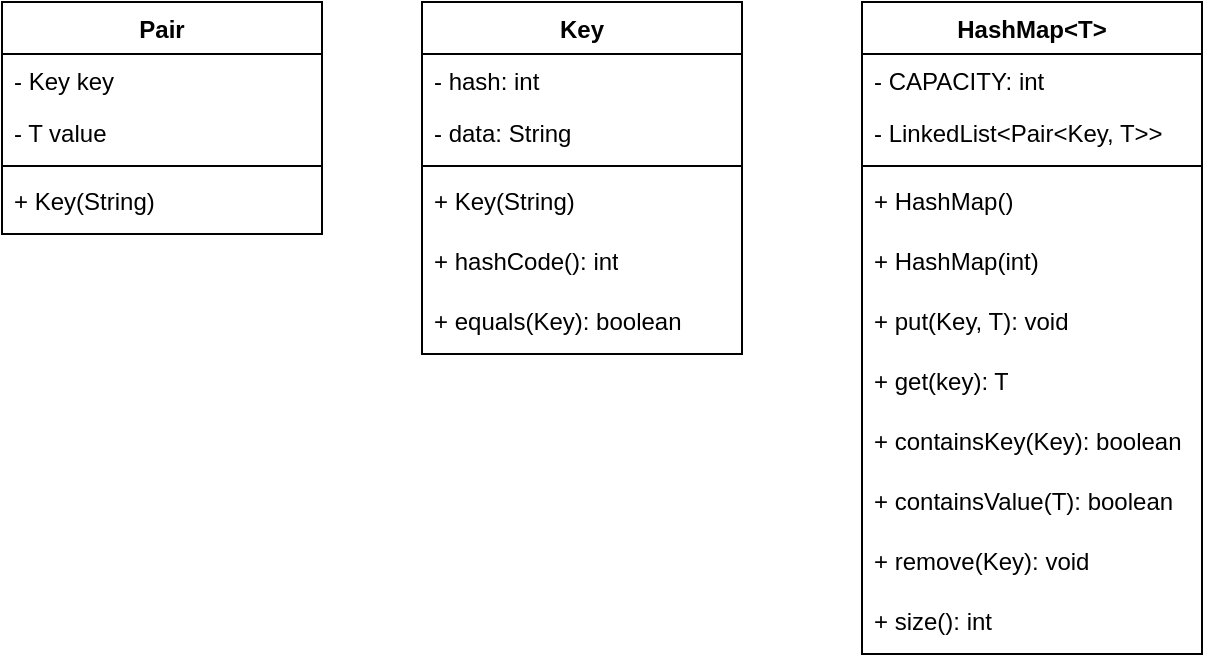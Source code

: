 <mxfile version="26.2.7">
  <diagram id="C5RBs43oDa-KdzZeNtuy" name="Page-1">
    <mxGraphModel dx="569" dy="554" grid="1" gridSize="10" guides="1" tooltips="1" connect="1" arrows="1" fold="1" page="1" pageScale="1" pageWidth="827" pageHeight="1169" math="0" shadow="0">
      <root>
        <mxCell id="WIyWlLk6GJQsqaUBKTNV-0" />
        <mxCell id="WIyWlLk6GJQsqaUBKTNV-1" parent="WIyWlLk6GJQsqaUBKTNV-0" />
        <mxCell id="nDVzNxhmzhJFuTcslG1F-0" value="&lt;div&gt;Key&lt;/div&gt;&lt;div&gt;&lt;br&gt;&lt;/div&gt;&lt;div&gt;&lt;br&gt;&lt;/div&gt;&lt;div&gt;&lt;br&gt;&lt;/div&gt;&lt;div&gt;&lt;br&gt;&lt;/div&gt;&lt;div&gt;&lt;br&gt;&lt;/div&gt;" style="swimlane;fontStyle=1;align=center;verticalAlign=top;childLayout=stackLayout;horizontal=1;startSize=26;horizontalStack=0;resizeParent=1;resizeParentMax=0;resizeLast=0;collapsible=1;marginBottom=0;whiteSpace=wrap;html=1;" vertex="1" parent="WIyWlLk6GJQsqaUBKTNV-1">
          <mxGeometry x="300" y="70" width="160" height="176" as="geometry" />
        </mxCell>
        <mxCell id="nDVzNxhmzhJFuTcslG1F-1" value="- hash: int" style="text;strokeColor=none;fillColor=none;align=left;verticalAlign=top;spacingLeft=4;spacingRight=4;overflow=hidden;rotatable=0;points=[[0,0.5],[1,0.5]];portConstraint=eastwest;whiteSpace=wrap;html=1;" vertex="1" parent="nDVzNxhmzhJFuTcslG1F-0">
          <mxGeometry y="26" width="160" height="26" as="geometry" />
        </mxCell>
        <mxCell id="nDVzNxhmzhJFuTcslG1F-5" value="- data: String" style="text;strokeColor=none;fillColor=none;align=left;verticalAlign=top;spacingLeft=4;spacingRight=4;overflow=hidden;rotatable=0;points=[[0,0.5],[1,0.5]];portConstraint=eastwest;whiteSpace=wrap;html=1;" vertex="1" parent="nDVzNxhmzhJFuTcslG1F-0">
          <mxGeometry y="52" width="160" height="26" as="geometry" />
        </mxCell>
        <mxCell id="nDVzNxhmzhJFuTcslG1F-2" value="" style="line;strokeWidth=1;fillColor=none;align=left;verticalAlign=middle;spacingTop=-1;spacingLeft=3;spacingRight=3;rotatable=0;labelPosition=right;points=[];portConstraint=eastwest;strokeColor=inherit;" vertex="1" parent="nDVzNxhmzhJFuTcslG1F-0">
          <mxGeometry y="78" width="160" height="8" as="geometry" />
        </mxCell>
        <mxCell id="nDVzNxhmzhJFuTcslG1F-3" value="&lt;div&gt;+ Key(String)&lt;br&gt;&lt;/div&gt;" style="text;strokeColor=none;fillColor=none;align=left;verticalAlign=top;spacingLeft=4;spacingRight=4;overflow=hidden;rotatable=0;points=[[0,0.5],[1,0.5]];portConstraint=eastwest;whiteSpace=wrap;html=1;" vertex="1" parent="nDVzNxhmzhJFuTcslG1F-0">
          <mxGeometry y="86" width="160" height="30" as="geometry" />
        </mxCell>
        <mxCell id="nDVzNxhmzhJFuTcslG1F-4" value="+ hashCode(): int" style="text;strokeColor=none;fillColor=none;align=left;verticalAlign=top;spacingLeft=4;spacingRight=4;overflow=hidden;rotatable=0;points=[[0,0.5],[1,0.5]];portConstraint=eastwest;whiteSpace=wrap;html=1;" vertex="1" parent="nDVzNxhmzhJFuTcslG1F-0">
          <mxGeometry y="116" width="160" height="30" as="geometry" />
        </mxCell>
        <mxCell id="nDVzNxhmzhJFuTcslG1F-6" value="+ equals(Key): boolean" style="text;strokeColor=none;fillColor=none;align=left;verticalAlign=top;spacingLeft=4;spacingRight=4;overflow=hidden;rotatable=0;points=[[0,0.5],[1,0.5]];portConstraint=eastwest;whiteSpace=wrap;html=1;" vertex="1" parent="nDVzNxhmzhJFuTcslG1F-0">
          <mxGeometry y="146" width="160" height="30" as="geometry" />
        </mxCell>
        <mxCell id="nDVzNxhmzhJFuTcslG1F-13" value="HashMap&amp;lt;T&amp;gt;" style="swimlane;fontStyle=1;align=center;verticalAlign=top;childLayout=stackLayout;horizontal=1;startSize=26;horizontalStack=0;resizeParent=1;resizeParentMax=0;resizeLast=0;collapsible=1;marginBottom=0;whiteSpace=wrap;html=1;" vertex="1" parent="WIyWlLk6GJQsqaUBKTNV-1">
          <mxGeometry x="520" y="70" width="170" height="326" as="geometry" />
        </mxCell>
        <mxCell id="nDVzNxhmzhJFuTcslG1F-14" value="- CAPACITY: int" style="text;strokeColor=none;fillColor=none;align=left;verticalAlign=top;spacingLeft=4;spacingRight=4;overflow=hidden;rotatable=0;points=[[0,0.5],[1,0.5]];portConstraint=eastwest;whiteSpace=wrap;html=1;" vertex="1" parent="nDVzNxhmzhJFuTcslG1F-13">
          <mxGeometry y="26" width="170" height="26" as="geometry" />
        </mxCell>
        <mxCell id="nDVzNxhmzhJFuTcslG1F-15" value="- LinkedList&amp;lt;Pair&amp;lt;Key, T&amp;gt;&amp;gt;" style="text;strokeColor=none;fillColor=none;align=left;verticalAlign=top;spacingLeft=4;spacingRight=4;overflow=hidden;rotatable=0;points=[[0,0.5],[1,0.5]];portConstraint=eastwest;whiteSpace=wrap;html=1;" vertex="1" parent="nDVzNxhmzhJFuTcslG1F-13">
          <mxGeometry y="52" width="170" height="26" as="geometry" />
        </mxCell>
        <mxCell id="nDVzNxhmzhJFuTcslG1F-16" value="" style="line;strokeWidth=1;fillColor=none;align=left;verticalAlign=middle;spacingTop=-1;spacingLeft=3;spacingRight=3;rotatable=0;labelPosition=right;points=[];portConstraint=eastwest;strokeColor=inherit;" vertex="1" parent="nDVzNxhmzhJFuTcslG1F-13">
          <mxGeometry y="78" width="170" height="8" as="geometry" />
        </mxCell>
        <mxCell id="nDVzNxhmzhJFuTcslG1F-17" value="+ HashMap()" style="text;strokeColor=none;fillColor=none;align=left;verticalAlign=top;spacingLeft=4;spacingRight=4;overflow=hidden;rotatable=0;points=[[0,0.5],[1,0.5]];portConstraint=eastwest;whiteSpace=wrap;html=1;" vertex="1" parent="nDVzNxhmzhJFuTcslG1F-13">
          <mxGeometry y="86" width="170" height="30" as="geometry" />
        </mxCell>
        <mxCell id="nDVzNxhmzhJFuTcslG1F-18" value="+ HashMap(int)" style="text;strokeColor=none;fillColor=none;align=left;verticalAlign=top;spacingLeft=4;spacingRight=4;overflow=hidden;rotatable=0;points=[[0,0.5],[1,0.5]];portConstraint=eastwest;whiteSpace=wrap;html=1;" vertex="1" parent="nDVzNxhmzhJFuTcslG1F-13">
          <mxGeometry y="116" width="170" height="30" as="geometry" />
        </mxCell>
        <mxCell id="nDVzNxhmzhJFuTcslG1F-19" value="&lt;div&gt;+ put(Key, T): void&lt;/div&gt;" style="text;strokeColor=none;fillColor=none;align=left;verticalAlign=top;spacingLeft=4;spacingRight=4;overflow=hidden;rotatable=0;points=[[0,0.5],[1,0.5]];portConstraint=eastwest;whiteSpace=wrap;html=1;" vertex="1" parent="nDVzNxhmzhJFuTcslG1F-13">
          <mxGeometry y="146" width="170" height="30" as="geometry" />
        </mxCell>
        <mxCell id="nDVzNxhmzhJFuTcslG1F-20" value="+ get(key): T" style="text;strokeColor=none;fillColor=none;align=left;verticalAlign=top;spacingLeft=4;spacingRight=4;overflow=hidden;rotatable=0;points=[[0,0.5],[1,0.5]];portConstraint=eastwest;whiteSpace=wrap;html=1;" vertex="1" parent="nDVzNxhmzhJFuTcslG1F-13">
          <mxGeometry y="176" width="170" height="30" as="geometry" />
        </mxCell>
        <mxCell id="nDVzNxhmzhJFuTcslG1F-21" value="+ containsKey(Key): boolean" style="text;strokeColor=none;fillColor=none;align=left;verticalAlign=top;spacingLeft=4;spacingRight=4;overflow=hidden;rotatable=0;points=[[0,0.5],[1,0.5]];portConstraint=eastwest;whiteSpace=wrap;html=1;" vertex="1" parent="nDVzNxhmzhJFuTcslG1F-13">
          <mxGeometry y="206" width="170" height="30" as="geometry" />
        </mxCell>
        <mxCell id="nDVzNxhmzhJFuTcslG1F-24" value="+ containsValue(T): boolean" style="text;strokeColor=none;fillColor=none;align=left;verticalAlign=top;spacingLeft=4;spacingRight=4;overflow=hidden;rotatable=0;points=[[0,0.5],[1,0.5]];portConstraint=eastwest;whiteSpace=wrap;html=1;" vertex="1" parent="nDVzNxhmzhJFuTcslG1F-13">
          <mxGeometry y="236" width="170" height="30" as="geometry" />
        </mxCell>
        <mxCell id="nDVzNxhmzhJFuTcslG1F-25" value="+ remove(Key): void" style="text;strokeColor=none;fillColor=none;align=left;verticalAlign=top;spacingLeft=4;spacingRight=4;overflow=hidden;rotatable=0;points=[[0,0.5],[1,0.5]];portConstraint=eastwest;whiteSpace=wrap;html=1;" vertex="1" parent="nDVzNxhmzhJFuTcslG1F-13">
          <mxGeometry y="266" width="170" height="30" as="geometry" />
        </mxCell>
        <mxCell id="nDVzNxhmzhJFuTcslG1F-26" value="+ size(): int" style="text;strokeColor=none;fillColor=none;align=left;verticalAlign=top;spacingLeft=4;spacingRight=4;overflow=hidden;rotatable=0;points=[[0,0.5],[1,0.5]];portConstraint=eastwest;whiteSpace=wrap;html=1;" vertex="1" parent="nDVzNxhmzhJFuTcslG1F-13">
          <mxGeometry y="296" width="170" height="30" as="geometry" />
        </mxCell>
        <mxCell id="nDVzNxhmzhJFuTcslG1F-28" value="Pair" style="swimlane;fontStyle=1;align=center;verticalAlign=top;childLayout=stackLayout;horizontal=1;startSize=26;horizontalStack=0;resizeParent=1;resizeParentMax=0;resizeLast=0;collapsible=1;marginBottom=0;whiteSpace=wrap;html=1;" vertex="1" parent="WIyWlLk6GJQsqaUBKTNV-1">
          <mxGeometry x="90" y="70" width="160" height="116" as="geometry" />
        </mxCell>
        <mxCell id="nDVzNxhmzhJFuTcslG1F-29" value="- Key key" style="text;strokeColor=none;fillColor=none;align=left;verticalAlign=top;spacingLeft=4;spacingRight=4;overflow=hidden;rotatable=0;points=[[0,0.5],[1,0.5]];portConstraint=eastwest;whiteSpace=wrap;html=1;" vertex="1" parent="nDVzNxhmzhJFuTcslG1F-28">
          <mxGeometry y="26" width="160" height="26" as="geometry" />
        </mxCell>
        <mxCell id="nDVzNxhmzhJFuTcslG1F-30" value="- T value" style="text;strokeColor=none;fillColor=none;align=left;verticalAlign=top;spacingLeft=4;spacingRight=4;overflow=hidden;rotatable=0;points=[[0,0.5],[1,0.5]];portConstraint=eastwest;whiteSpace=wrap;html=1;" vertex="1" parent="nDVzNxhmzhJFuTcslG1F-28">
          <mxGeometry y="52" width="160" height="26" as="geometry" />
        </mxCell>
        <mxCell id="nDVzNxhmzhJFuTcslG1F-31" value="" style="line;strokeWidth=1;fillColor=none;align=left;verticalAlign=middle;spacingTop=-1;spacingLeft=3;spacingRight=3;rotatable=0;labelPosition=right;points=[];portConstraint=eastwest;strokeColor=inherit;" vertex="1" parent="nDVzNxhmzhJFuTcslG1F-28">
          <mxGeometry y="78" width="160" height="8" as="geometry" />
        </mxCell>
        <mxCell id="nDVzNxhmzhJFuTcslG1F-32" value="&lt;div&gt;+ Key(String)&lt;br&gt;&lt;/div&gt;" style="text;strokeColor=none;fillColor=none;align=left;verticalAlign=top;spacingLeft=4;spacingRight=4;overflow=hidden;rotatable=0;points=[[0,0.5],[1,0.5]];portConstraint=eastwest;whiteSpace=wrap;html=1;" vertex="1" parent="nDVzNxhmzhJFuTcslG1F-28">
          <mxGeometry y="86" width="160" height="30" as="geometry" />
        </mxCell>
      </root>
    </mxGraphModel>
  </diagram>
</mxfile>
